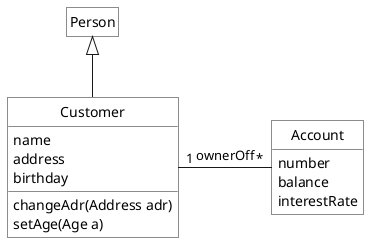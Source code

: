 @startuml
<style>
	classDiagram {
		class {
			BackgroundColor White
			RoundCorner 0
	  }
	  legend {
      BackgroundColor White
      RoundCorner 0
    }
</style>
hide circle
hide empty members


class Customer {
	name
	address
	birthday
	changeAdr(Address adr)
	setAge(Age a)
}

class Account {
	number
	balance
	interestRate
}

class Person

Customer "1" -right- "*" Account: ownerOff
Customer -up-|> Person

@enduml
